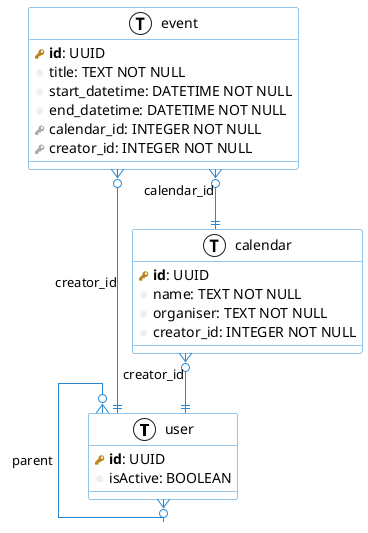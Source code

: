 @startuml
skinparam roundcorner 5
skinparam linetype ortho
skinparam shadowing false
skinparam handwritten false
skinparam class {
    BackgroundColor white
    ArrowColor #2688d4
    BorderColor #2688d4
}

!define primary_key(x) <b><color:#b8861b><&key></color> x</b>
!define foreign_key(x) <color:#aaaaaa><&key></color> x
!define column(x) <color:#efefef><&media-record></color> x
!define table(x) entity x << (T, white) >>

table( user ) {
  primary_key( id ): UUID
  column( isActive ): BOOLEAN
}
table( calendar ) {
  primary_key( id ): UUID
  column( name ): TEXT NOT NULL 
  column( organiser ): TEXT NOT NULL
  column( creator_id ): INTEGER NOT NULL
}
table( event ) {
  primary_key( id ): UUID
  column( title ): TEXT NOT NULL
  column( start_datetime ): DATETIME NOT NULL
  column( end_datetime ): DATETIME NOT NULL
  foreign_key( calendar_id ): INTEGER NOT NULL
  foreign_key( creator_id ): INTEGER NOT NULL
}
event }o--|| user : creator_id
event }o--|| calendar: calendar_id
calendar }o--|| user: creator_id
user }o--o{ user : parent 
@enduml
